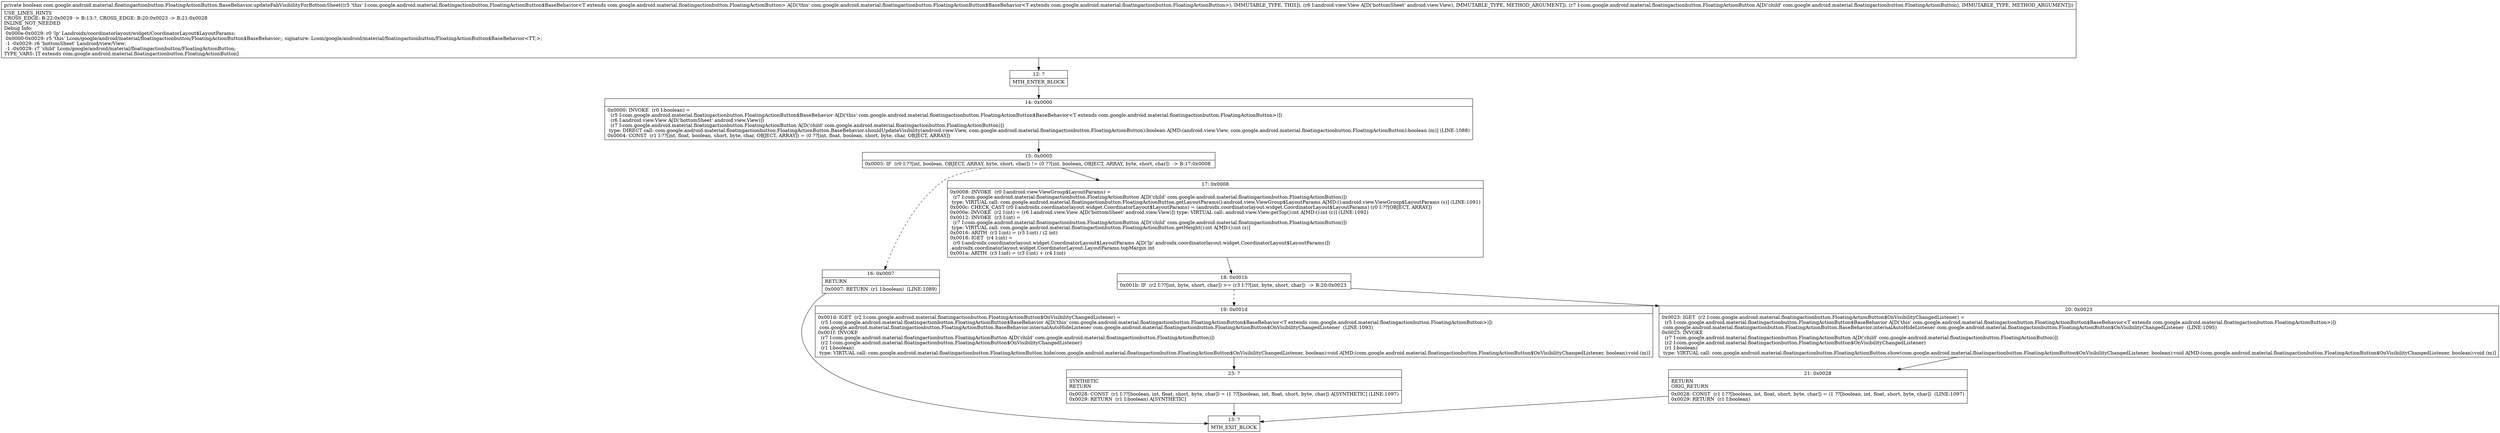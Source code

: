 digraph "CFG forcom.google.android.material.floatingactionbutton.FloatingActionButton.BaseBehavior.updateFabVisibilityForBottomSheet(Landroid\/view\/View;Lcom\/google\/android\/material\/floatingactionbutton\/FloatingActionButton;)Z" {
Node_12 [shape=record,label="{12\:\ ?|MTH_ENTER_BLOCK\l}"];
Node_14 [shape=record,label="{14\:\ 0x0000|0x0000: INVOKE  (r0 I:boolean) = \l  (r5 I:com.google.android.material.floatingactionbutton.FloatingActionButton$BaseBehavior A[D('this' com.google.android.material.floatingactionbutton.FloatingActionButton$BaseBehavior\<T extends com.google.android.material.floatingactionbutton.FloatingActionButton\>)])\l  (r6 I:android.view.View A[D('bottomSheet' android.view.View)])\l  (r7 I:com.google.android.material.floatingactionbutton.FloatingActionButton A[D('child' com.google.android.material.floatingactionbutton.FloatingActionButton)])\l type: DIRECT call: com.google.android.material.floatingactionbutton.FloatingActionButton.BaseBehavior.shouldUpdateVisibility(android.view.View, com.google.android.material.floatingactionbutton.FloatingActionButton):boolean A[MD:(android.view.View, com.google.android.material.floatingactionbutton.FloatingActionButton):boolean (m)] (LINE:1088)\l0x0004: CONST  (r1 I:??[int, float, boolean, short, byte, char, OBJECT, ARRAY]) = (0 ??[int, float, boolean, short, byte, char, OBJECT, ARRAY]) \l}"];
Node_15 [shape=record,label="{15\:\ 0x0005|0x0005: IF  (r0 I:??[int, boolean, OBJECT, ARRAY, byte, short, char]) != (0 ??[int, boolean, OBJECT, ARRAY, byte, short, char])  \-\> B:17:0x0008 \l}"];
Node_16 [shape=record,label="{16\:\ 0x0007|RETURN\l|0x0007: RETURN  (r1 I:boolean)  (LINE:1089)\l}"];
Node_13 [shape=record,label="{13\:\ ?|MTH_EXIT_BLOCK\l}"];
Node_17 [shape=record,label="{17\:\ 0x0008|0x0008: INVOKE  (r0 I:android.view.ViewGroup$LayoutParams) = \l  (r7 I:com.google.android.material.floatingactionbutton.FloatingActionButton A[D('child' com.google.android.material.floatingactionbutton.FloatingActionButton)])\l type: VIRTUAL call: com.google.android.material.floatingactionbutton.FloatingActionButton.getLayoutParams():android.view.ViewGroup$LayoutParams A[MD:():android.view.ViewGroup$LayoutParams (s)] (LINE:1091)\l0x000c: CHECK_CAST (r0 I:androidx.coordinatorlayout.widget.CoordinatorLayout$LayoutParams) = (androidx.coordinatorlayout.widget.CoordinatorLayout$LayoutParams) (r0 I:??[OBJECT, ARRAY]) \l0x000e: INVOKE  (r2 I:int) = (r6 I:android.view.View A[D('bottomSheet' android.view.View)]) type: VIRTUAL call: android.view.View.getTop():int A[MD:():int (c)] (LINE:1092)\l0x0012: INVOKE  (r3 I:int) = \l  (r7 I:com.google.android.material.floatingactionbutton.FloatingActionButton A[D('child' com.google.android.material.floatingactionbutton.FloatingActionButton)])\l type: VIRTUAL call: com.google.android.material.floatingactionbutton.FloatingActionButton.getHeight():int A[MD:():int (s)]\l0x0016: ARITH  (r3 I:int) = (r3 I:int) \/ (2 int) \l0x0018: IGET  (r4 I:int) = \l  (r0 I:androidx.coordinatorlayout.widget.CoordinatorLayout$LayoutParams A[D('lp' androidx.coordinatorlayout.widget.CoordinatorLayout$LayoutParams)])\l androidx.coordinatorlayout.widget.CoordinatorLayout.LayoutParams.topMargin int \l0x001a: ARITH  (r3 I:int) = (r3 I:int) + (r4 I:int) \l}"];
Node_18 [shape=record,label="{18\:\ 0x001b|0x001b: IF  (r2 I:??[int, byte, short, char]) \>= (r3 I:??[int, byte, short, char])  \-\> B:20:0x0023 \l}"];
Node_19 [shape=record,label="{19\:\ 0x001d|0x001d: IGET  (r2 I:com.google.android.material.floatingactionbutton.FloatingActionButton$OnVisibilityChangedListener) = \l  (r5 I:com.google.android.material.floatingactionbutton.FloatingActionButton$BaseBehavior A[D('this' com.google.android.material.floatingactionbutton.FloatingActionButton$BaseBehavior\<T extends com.google.android.material.floatingactionbutton.FloatingActionButton\>)])\l com.google.android.material.floatingactionbutton.FloatingActionButton.BaseBehavior.internalAutoHideListener com.google.android.material.floatingactionbutton.FloatingActionButton$OnVisibilityChangedListener  (LINE:1093)\l0x001f: INVOKE  \l  (r7 I:com.google.android.material.floatingactionbutton.FloatingActionButton A[D('child' com.google.android.material.floatingactionbutton.FloatingActionButton)])\l  (r2 I:com.google.android.material.floatingactionbutton.FloatingActionButton$OnVisibilityChangedListener)\l  (r1 I:boolean)\l type: VIRTUAL call: com.google.android.material.floatingactionbutton.FloatingActionButton.hide(com.google.android.material.floatingactionbutton.FloatingActionButton$OnVisibilityChangedListener, boolean):void A[MD:(com.google.android.material.floatingactionbutton.FloatingActionButton$OnVisibilityChangedListener, boolean):void (m)]\l}"];
Node_23 [shape=record,label="{23\:\ ?|SYNTHETIC\lRETURN\l|0x0028: CONST  (r1 I:??[boolean, int, float, short, byte, char]) = (1 ??[boolean, int, float, short, byte, char]) A[SYNTHETIC] (LINE:1097)\l0x0029: RETURN  (r1 I:boolean) A[SYNTHETIC]\l}"];
Node_20 [shape=record,label="{20\:\ 0x0023|0x0023: IGET  (r2 I:com.google.android.material.floatingactionbutton.FloatingActionButton$OnVisibilityChangedListener) = \l  (r5 I:com.google.android.material.floatingactionbutton.FloatingActionButton$BaseBehavior A[D('this' com.google.android.material.floatingactionbutton.FloatingActionButton$BaseBehavior\<T extends com.google.android.material.floatingactionbutton.FloatingActionButton\>)])\l com.google.android.material.floatingactionbutton.FloatingActionButton.BaseBehavior.internalAutoHideListener com.google.android.material.floatingactionbutton.FloatingActionButton$OnVisibilityChangedListener  (LINE:1095)\l0x0025: INVOKE  \l  (r7 I:com.google.android.material.floatingactionbutton.FloatingActionButton A[D('child' com.google.android.material.floatingactionbutton.FloatingActionButton)])\l  (r2 I:com.google.android.material.floatingactionbutton.FloatingActionButton$OnVisibilityChangedListener)\l  (r1 I:boolean)\l type: VIRTUAL call: com.google.android.material.floatingactionbutton.FloatingActionButton.show(com.google.android.material.floatingactionbutton.FloatingActionButton$OnVisibilityChangedListener, boolean):void A[MD:(com.google.android.material.floatingactionbutton.FloatingActionButton$OnVisibilityChangedListener, boolean):void (m)]\l}"];
Node_21 [shape=record,label="{21\:\ 0x0028|RETURN\lORIG_RETURN\l|0x0028: CONST  (r1 I:??[boolean, int, float, short, byte, char]) = (1 ??[boolean, int, float, short, byte, char])  (LINE:1097)\l0x0029: RETURN  (r1 I:boolean) \l}"];
MethodNode[shape=record,label="{private boolean com.google.android.material.floatingactionbutton.FloatingActionButton.BaseBehavior.updateFabVisibilityForBottomSheet((r5 'this' I:com.google.android.material.floatingactionbutton.FloatingActionButton$BaseBehavior\<T extends com.google.android.material.floatingactionbutton.FloatingActionButton\> A[D('this' com.google.android.material.floatingactionbutton.FloatingActionButton$BaseBehavior\<T extends com.google.android.material.floatingactionbutton.FloatingActionButton\>), IMMUTABLE_TYPE, THIS]), (r6 I:android.view.View A[D('bottomSheet' android.view.View), IMMUTABLE_TYPE, METHOD_ARGUMENT]), (r7 I:com.google.android.material.floatingactionbutton.FloatingActionButton A[D('child' com.google.android.material.floatingactionbutton.FloatingActionButton), IMMUTABLE_TYPE, METHOD_ARGUMENT]))  | USE_LINES_HINTS\lCROSS_EDGE: B:22:0x0029 \-\> B:13:?, CROSS_EDGE: B:20:0x0023 \-\> B:21:0x0028\lINLINE_NOT_NEEDED\lDebug Info:\l  0x000e\-0x0029: r0 'lp' Landroidx\/coordinatorlayout\/widget\/CoordinatorLayout$LayoutParams;\l  0x0000\-0x0029: r5 'this' Lcom\/google\/android\/material\/floatingactionbutton\/FloatingActionButton$BaseBehavior;, signature: Lcom\/google\/android\/material\/floatingactionbutton\/FloatingActionButton$BaseBehavior\<TT;\>;\l  \-1 \-0x0029: r6 'bottomSheet' Landroid\/view\/View;\l  \-1 \-0x0029: r7 'child' Lcom\/google\/android\/material\/floatingactionbutton\/FloatingActionButton;\lTYPE_VARS: [T extends com.google.android.material.floatingactionbutton.FloatingActionButton]\l}"];
MethodNode -> Node_12;Node_12 -> Node_14;
Node_14 -> Node_15;
Node_15 -> Node_16[style=dashed];
Node_15 -> Node_17;
Node_16 -> Node_13;
Node_17 -> Node_18;
Node_18 -> Node_19[style=dashed];
Node_18 -> Node_20;
Node_19 -> Node_23;
Node_23 -> Node_13;
Node_20 -> Node_21;
Node_21 -> Node_13;
}

